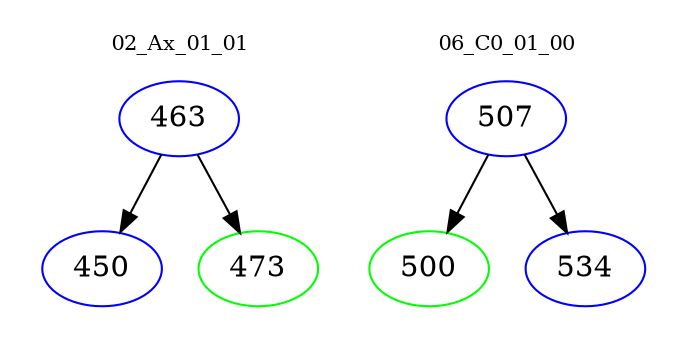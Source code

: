 digraph{
subgraph cluster_0 {
color = white
label = "02_Ax_01_01";
fontsize=10;
T0_463 [label="463", color="blue"]
T0_463 -> T0_450 [color="black"]
T0_450 [label="450", color="blue"]
T0_463 -> T0_473 [color="black"]
T0_473 [label="473", color="green"]
}
subgraph cluster_1 {
color = white
label = "06_C0_01_00";
fontsize=10;
T1_507 [label="507", color="blue"]
T1_507 -> T1_500 [color="black"]
T1_500 [label="500", color="green"]
T1_507 -> T1_534 [color="black"]
T1_534 [label="534", color="blue"]
}
}
